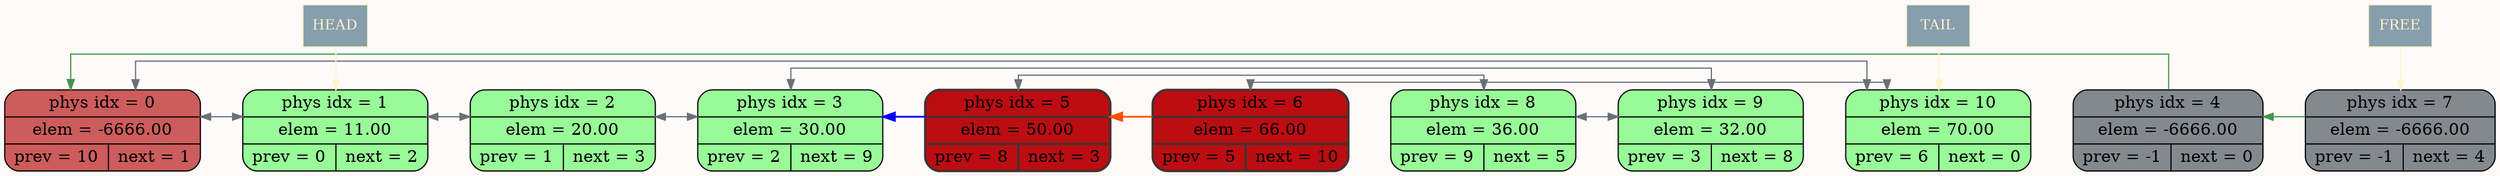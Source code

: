 digraph G{
 rankdir=LR;
 splines=ortho;
 graph [bgcolor="#FFFAFA", nodesep = 0.5];
subgraph system {
 0[shape="Mrecord", style="filled", fillcolor="#CD5C5C", color = "#000000", penwidth=1.0, label="phys idx = 0 | elem = -6666.00 | {prev = 10 | next = 1}"];
 1[shape="Mrecord", style="filled", fillcolor="#98FB98", color = "#000000", penwidth=1.0, label="phys idx = 1 | elem = 11.00 | {prev = 0 | next = 2}"];
 2[shape="Mrecord", style="filled", fillcolor="#98FB98", color = "#000000", penwidth=1.0, label="phys idx = 2 | elem = 20.00 | {prev = 1 | next = 3}"];
 3[shape="Mrecord", style="filled", fillcolor="#98FB98", color = "#000000", penwidth=1.0, label="phys idx = 3 | elem = 30.00 | {prev = 2 | next = 9}"];
 5[shape="Mrecord", style="filled", fillcolor="#bb0d12", color = " #45322E", penwidth=2.0, label="phys idx = 5 | elem = 50.00 | {prev = 8 | next = 3}"];
 6[shape="Mrecord", style="filled", fillcolor="#bb0d12", color = " #45322E", penwidth=2.0, label="phys idx = 6 | elem = 66.00 | {prev = 5 | next = 10}"];
 8[shape="Mrecord", style="filled", fillcolor="#98FB98", color = "#000000", penwidth=1.0, label="phys idx = 8 | elem = 36.00 | {prev = 9 | next = 5}"];
 9[shape="Mrecord", style="filled", fillcolor="#98FB98", color = "#000000", penwidth=1.0, label="phys idx = 9 | elem = 32.00 | {prev = 3 | next = 8}"];
 10[shape="Mrecord", style="filled", fillcolor="#98FB98", color = "#000000", penwidth=1.0, label="phys idx = 10 | elem = 70.00 | {prev = 6 | next = 0}"];
 4[shape="Mrecord", style="filled", fillcolor="#82898F", color = "#000000", penwidth=1.0, label="phys idx = 4 | elem = -6666.00 | {prev = -1 | next = 0} "];
 7[shape="Mrecord", style="filled", fillcolor="#82898F", color = "#000000", penwidth=1.0, label="phys idx = 7 | elem = -6666.00 | {prev = -1 | next = 4} "];
 0 -> 1 [style="invis", weight=10000]
 1 -> 2 [style="invis", weight=10000]
 2 -> 3 [style="invis", weight=10000]
 3 -> 5 [style="invis", weight=10000]
 5 -> 6 [style="invis", weight=10000]
 6 -> 8 [style="invis", weight=10000]
 8 -> 9 [style="invis", weight=10000]
 9 -> 10 [style="invis", weight=10000]
 10 -> 4 [style="invis", weight=10000]
 4 -> 7 [style="invis", weight=10000]
 0 -> 1 [color = "#6A7075", penwidth = 1, arrowsize = 0.85, dir=both, weight=0]
 1 -> 2 [color = "#6A7075", penwidth = 1, arrowsize = 0.85, dir=both, weight=0]
 2 -> 3 [color = "#6A7075", penwidth = 1, arrowsize = 0.85, dir=both, weight=0]
 3 -> 9 [color = "#6A7075", penwidth = 1, arrowsize = 0.85, dir=both, weight=0]
 4 -> 0 [color = "#44944A", penwidth = 1, arrowsize = 0.85, weight=0]
 5 -> 3 [color = "#0000FF", penwidth = 1.5, arrowsize = 1, weight=0]
 5 -> 6 [color = "#FF4F00", penwidth = 1.5, arrowsize = 1, dir=back, weight=0]
 6 -> 10 [color = "#6A7075", penwidth = 1, arrowsize = 0.85, dir=both, weight=0]
 7 -> 4 [color = "#44944A", penwidth = 1, arrowsize = 0.85, weight=0]
 8 -> 5 [color = "#6A7075", penwidth = 1, arrowsize = 0.85, dir=both, weight=0]
 9 -> 8 [color = "#6A7075", penwidth = 1, arrowsize = 0.85, dir=both, weight=0]
 10 -> 0 [color = "#6A7075", penwidth = 1, arrowsize = 0.85, dir=both, weight=0]
}
subgraph gr1{
 head_label [shape=box, style="filled", fillcolor="#879eac", color="#FFF4CC", fontcolor="#FFF4CC", fontsize=12, label="HEAD"]
 tail_label [shape=box, style="filled", fillcolor="#879eac", color="#FFF4CC", fontcolor="#FFF4CC", fontsize=12, label="TAIL"]
 free_label [shape=box, style="filled", fillcolor="#879eac", color="#FFF4CC", fontcolor="#FFF4CC", fontsize=12, label="FREE"]
{rank=same; 1; head_label;}{rank=same; 10; tail_label;}{rank=same; 7; free_label;}head_label -> 1 [color="#FFF4CC", penwidth=1, arrowsize=0.85, style="solid", constraint=false, weight=0]
tail_label -> 10 [color="#FFF4CC", penwidth=1, arrowsize=0.85, style="solid", constraint=false, weight=0]
free_label -> 7 [color="#FFF4CC", penwidth=1, arrowsize=0.85, style="solid", constraint=false, weight=0]
}
}
